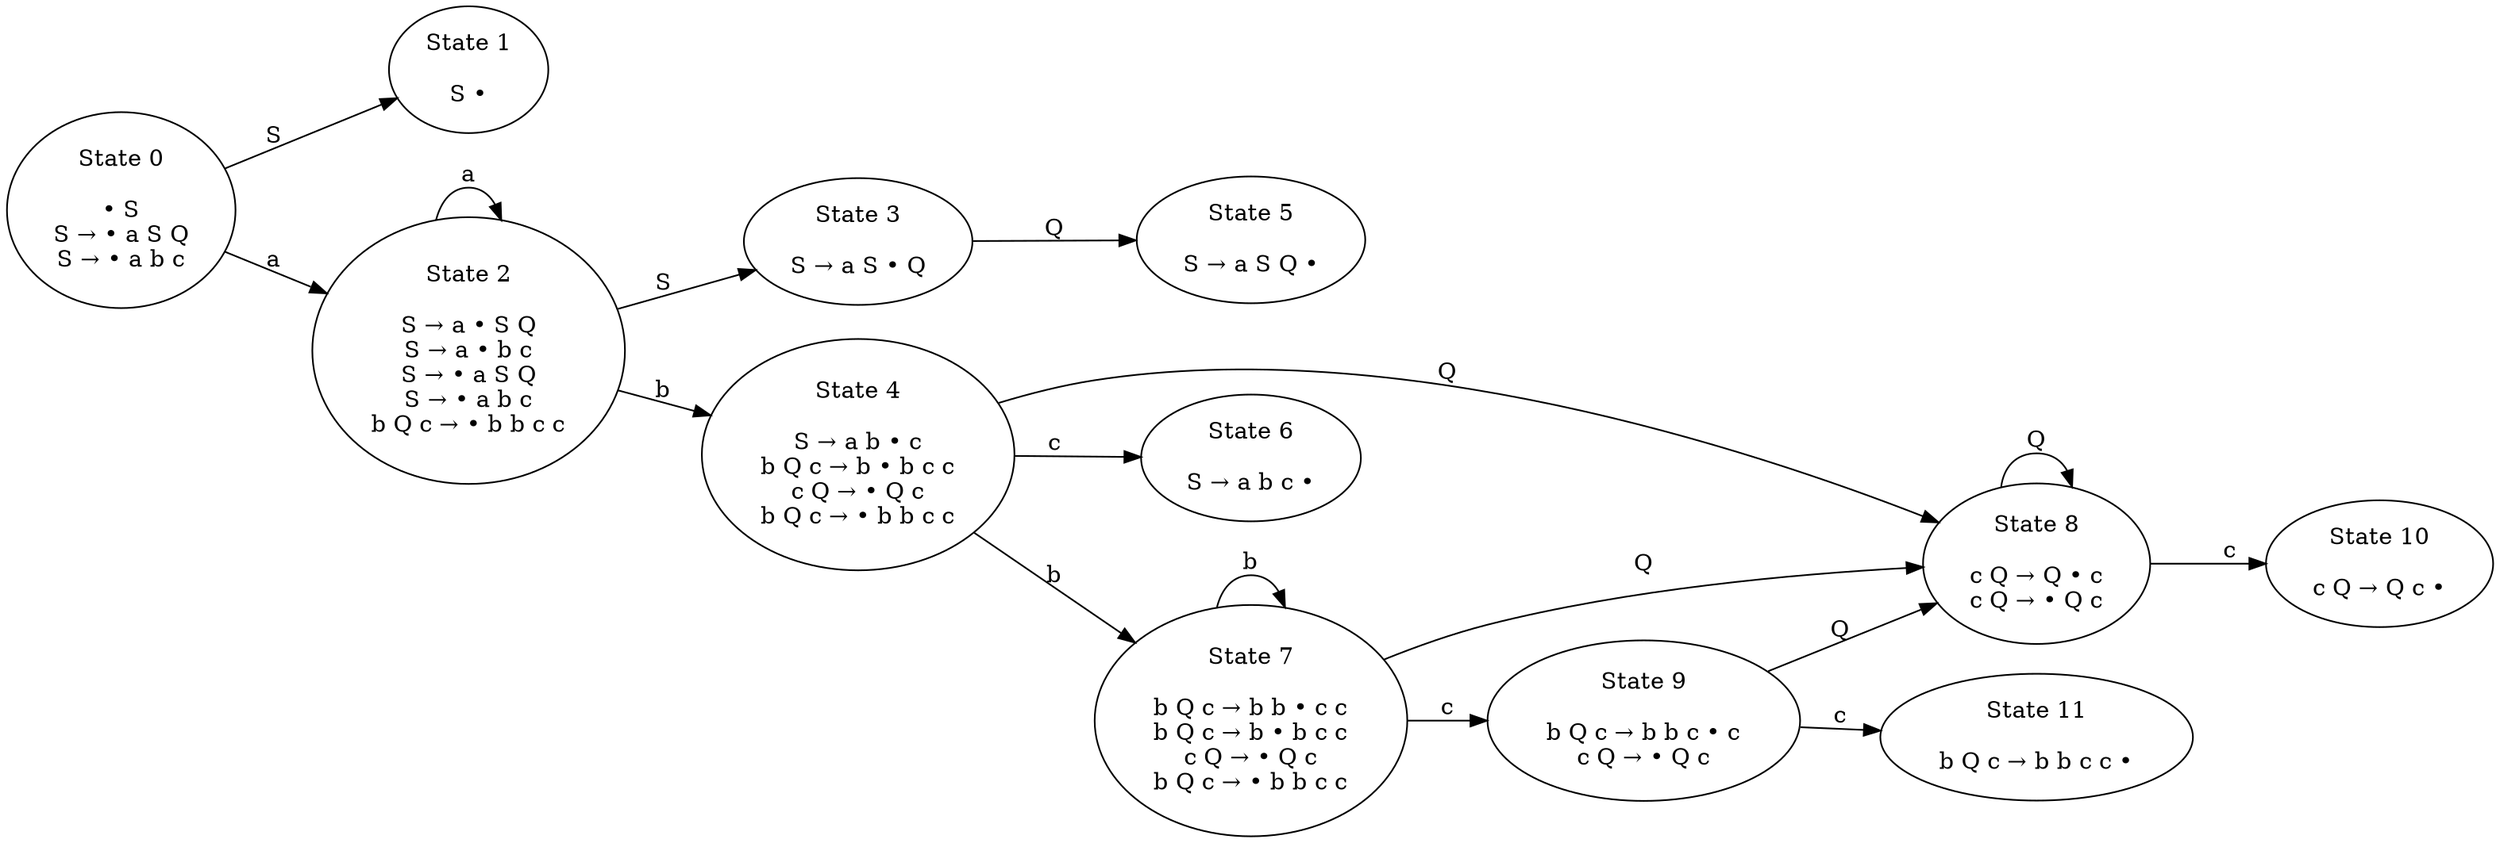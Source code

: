 digraph Automaton {
    rankdir="LR";

    0 [label="State 0\n\n&bull; S\nS &rarr; &bull; a S Q\nS &rarr; &bull; a b c"];
    1 [label="State 1\n\nS &bull;"];
    2 [label="State 2\n\nS &rarr; a &bull; S Q\nS &rarr; a &bull; b c\nS &rarr; &bull; a S Q\nS &rarr; &bull; a b c\nb Q c &rarr; &bull; b b c c"];
    3 [label="State 3\n\nS &rarr; a S &bull; Q"];
    4 [label="State 4\n\nS &rarr; a b &bull; c\nb Q c &rarr; b &bull; b c c\nc Q &rarr; &bull; Q c\nb Q c &rarr; &bull; b b c c"];
    5 [label="State 5\n\nS &rarr; a S Q &bull;"];
    6 [label="State 6\n\nS &rarr; a b c &bull;"];
    7 [label="State 7\n\nb Q c &rarr; b b &bull; c c\nb Q c &rarr; b &bull; b c c\nc Q &rarr; &bull; Q c\nb Q c &rarr; &bull; b b c c"];
    8 [label="State 8\n\nc Q &rarr; Q &bull; c\nc Q &rarr; &bull; Q c"];
    9 [label="State 9\n\nb Q c &rarr; b b c &bull; c\nc Q &rarr; &bull; Q c"];
    10 [label="State 10\n\nc Q &rarr; Q c &bull;"];
    11 [label="State 11\n\nb Q c &rarr; b b c c &bull;"];

    0 -> 1 [label="S"];
    0 -> 2 [label="a"];
    2 -> 3 [label="S"];
    2 -> 4 [label="b"];
    2 -> 2 [label="a"];
    3 -> 5 [label="Q"];
    4 -> 6 [label="c"];
    4 -> 7 [label="b"];
    4 -> 8 [label="Q"];
    7 -> 9 [label="c"];
    7 -> 7 [label="b"];
    7 -> 8 [label="Q"];
    8 -> 10 [label="c"];
    8 -> 8 [label="Q"];
    9 -> 11 [label="c"];
    9 -> 8 [label="Q"];
}
